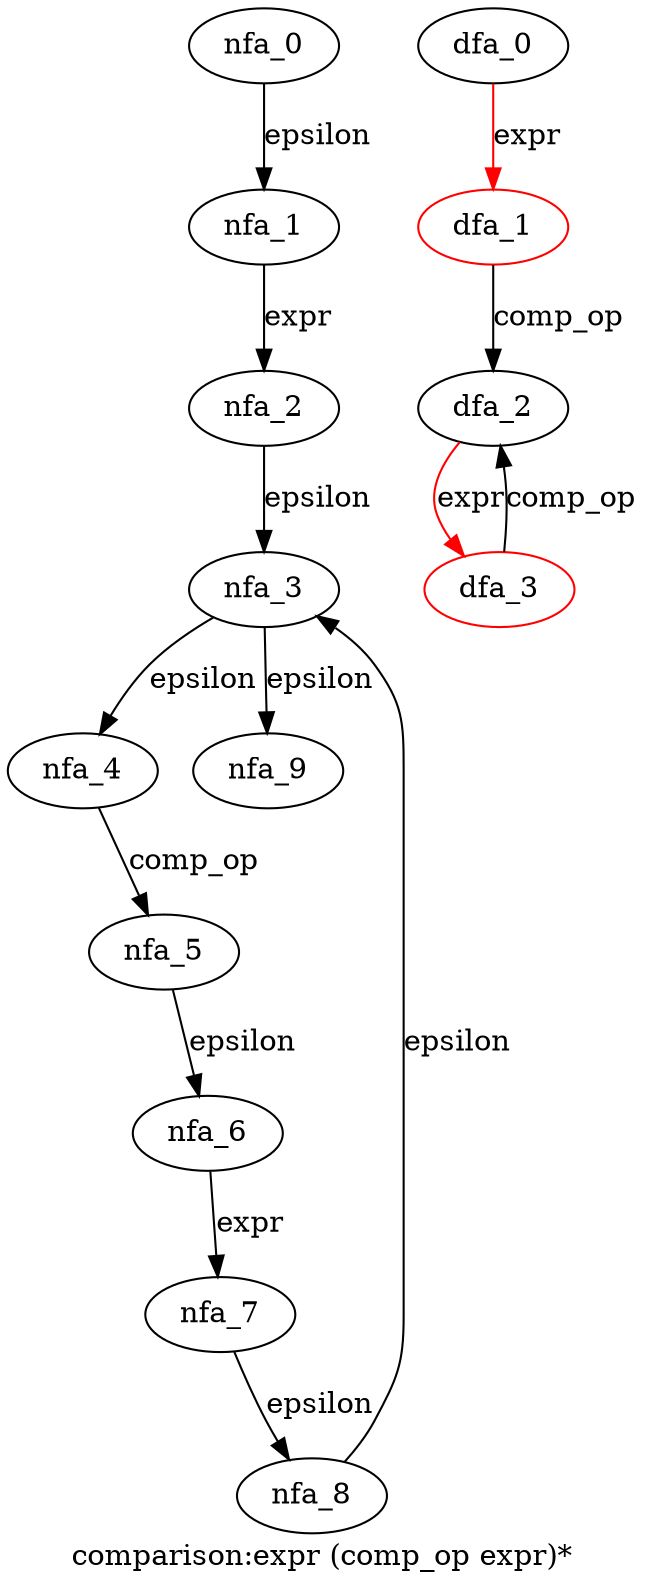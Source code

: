 digraph comparison {
 graph[label="comparison:expr (comp_op expr)*"]
 subgraph comparison_nfa {
  nfa_0->nfa_1[label="epsilon"]
  nfa_1->nfa_2[label="expr"]
  nfa_2->nfa_3[label="epsilon"]
  nfa_3->nfa_4[label="epsilon"]
  nfa_4->nfa_5[label="comp_op"]
  nfa_5->nfa_6[label="epsilon"]
  nfa_6->nfa_7[label="expr"]
  nfa_7->nfa_8[label="epsilon"]
  nfa_8->nfa_3[label="epsilon"]
  nfa_3->nfa_9[label="epsilon"]
  }
 subgraph comparison_dfa {
  dfa_0->dfa_1[label="expr",color=red]
  dfa_1->dfa_2[label="comp_op"]
  dfa_2->dfa_3[label="expr",color=red]
  dfa_3->dfa_2[label="comp_op"]
  dfa_1[color=red]
  dfa_3[color=red]
  }
}
